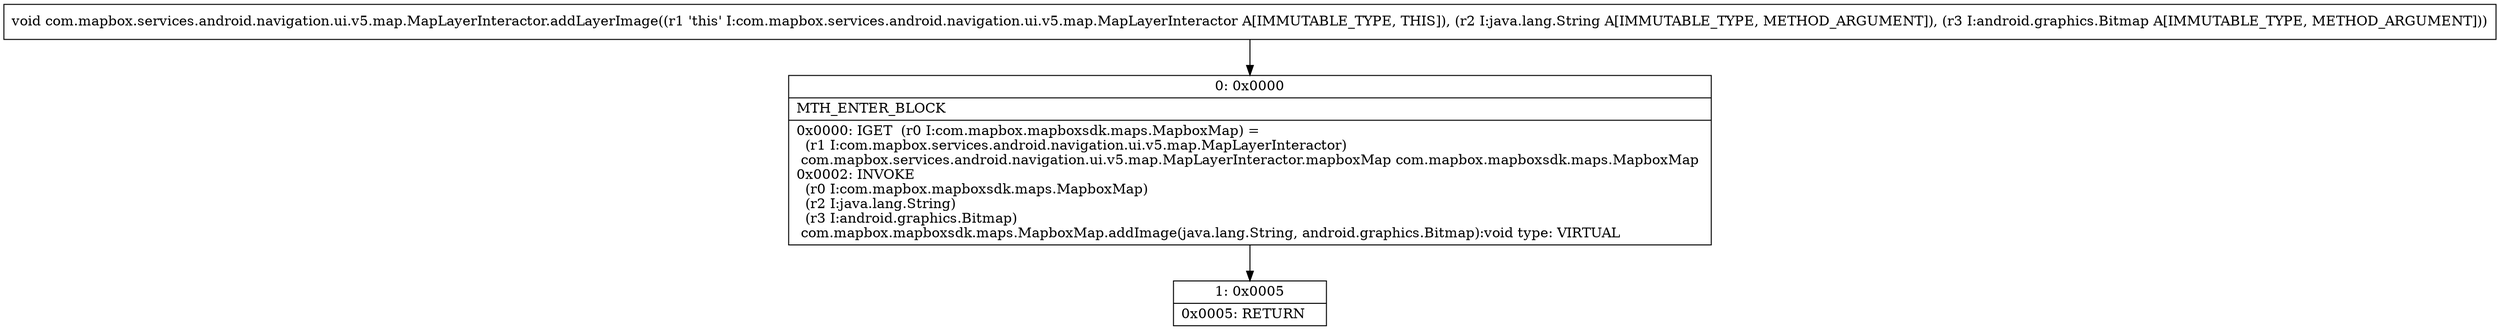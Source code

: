 digraph "CFG forcom.mapbox.services.android.navigation.ui.v5.map.MapLayerInteractor.addLayerImage(Ljava\/lang\/String;Landroid\/graphics\/Bitmap;)V" {
Node_0 [shape=record,label="{0\:\ 0x0000|MTH_ENTER_BLOCK\l|0x0000: IGET  (r0 I:com.mapbox.mapboxsdk.maps.MapboxMap) = \l  (r1 I:com.mapbox.services.android.navigation.ui.v5.map.MapLayerInteractor)\l com.mapbox.services.android.navigation.ui.v5.map.MapLayerInteractor.mapboxMap com.mapbox.mapboxsdk.maps.MapboxMap \l0x0002: INVOKE  \l  (r0 I:com.mapbox.mapboxsdk.maps.MapboxMap)\l  (r2 I:java.lang.String)\l  (r3 I:android.graphics.Bitmap)\l com.mapbox.mapboxsdk.maps.MapboxMap.addImage(java.lang.String, android.graphics.Bitmap):void type: VIRTUAL \l}"];
Node_1 [shape=record,label="{1\:\ 0x0005|0x0005: RETURN   \l}"];
MethodNode[shape=record,label="{void com.mapbox.services.android.navigation.ui.v5.map.MapLayerInteractor.addLayerImage((r1 'this' I:com.mapbox.services.android.navigation.ui.v5.map.MapLayerInteractor A[IMMUTABLE_TYPE, THIS]), (r2 I:java.lang.String A[IMMUTABLE_TYPE, METHOD_ARGUMENT]), (r3 I:android.graphics.Bitmap A[IMMUTABLE_TYPE, METHOD_ARGUMENT])) }"];
MethodNode -> Node_0;
Node_0 -> Node_1;
}


